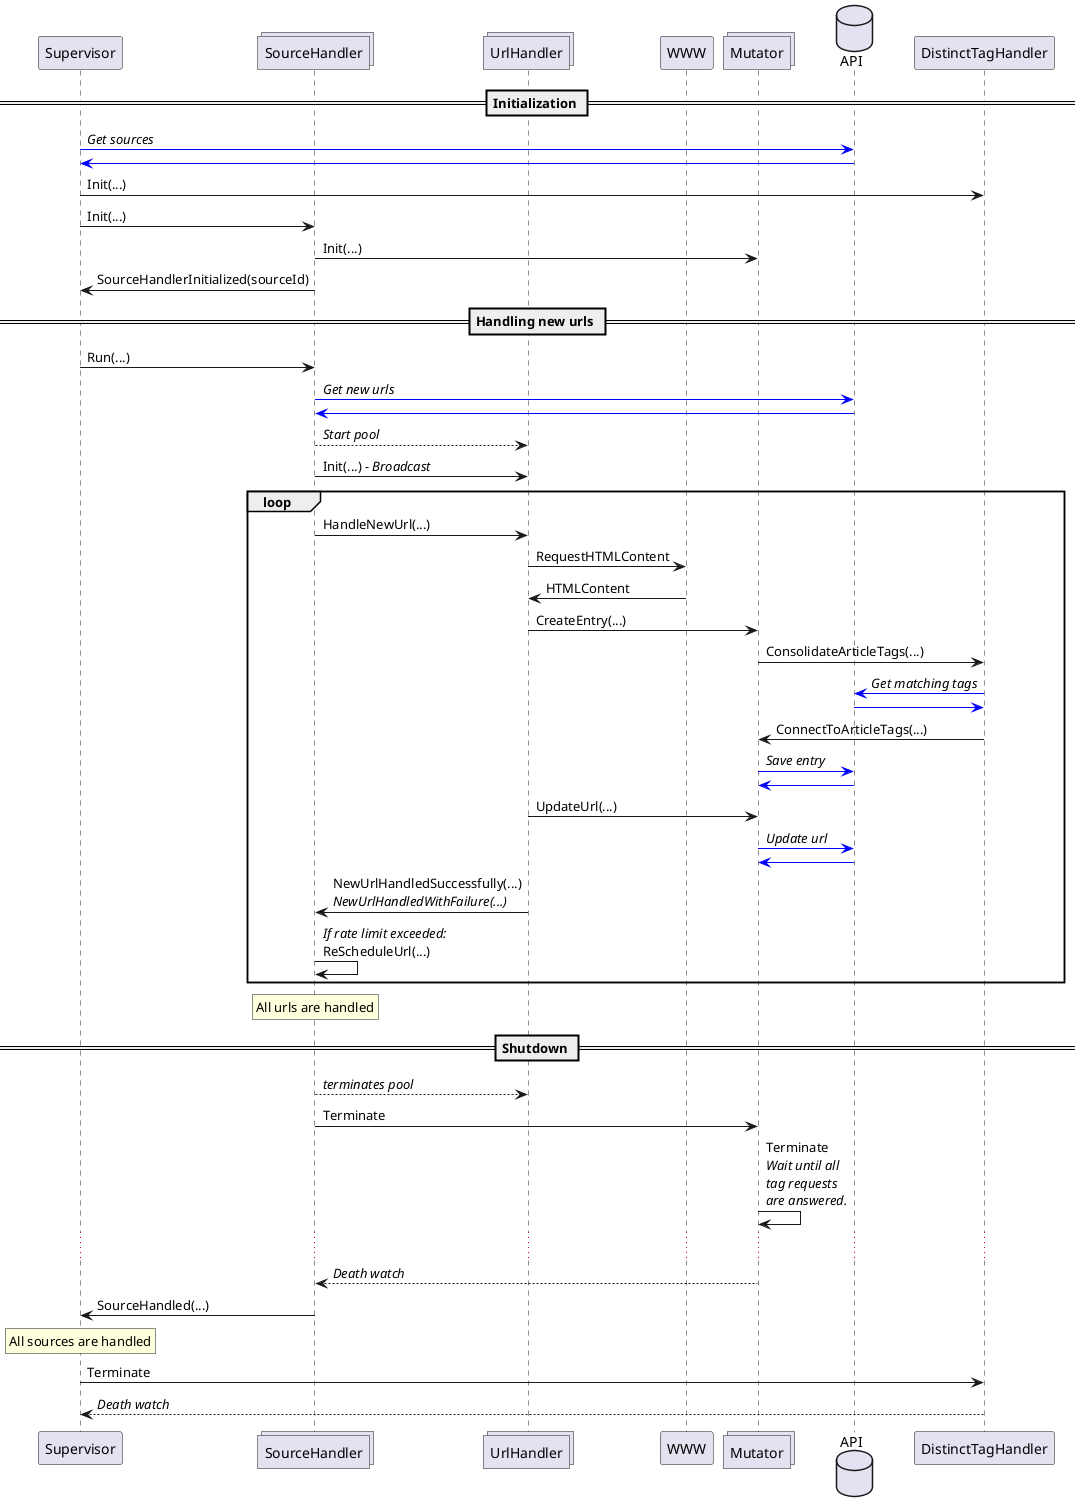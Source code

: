 @startuml
participant Supervisor
collections SourceHandler
collections UrlHandler
participant WWW
collections Mutator
database API


== Initialization ==
Supervisor -[#blue]> API: //Get sources//
API -[#blue]> Supervisor
Supervisor -> DistinctTagHandler: Init(...)
' TODO: Report Back from DistinctTagHandler

Supervisor -> SourceHandler: Init(...)
SourceHandler -> Mutator: Init(...)
' TODO: Mutator reports back
SourceHandler -> Supervisor: SourceHandlerInitialized(sourceId)

== Handling new urls ==
Supervisor -> SourceHandler: Run(...)
SourceHandler -[#blue]> API: //Get new urls//
' TODO: Report back, if there are no new urls to handle
API -[#blue]> SourceHandler
SourceHandler --> UrlHandler: //Start pool//
SourceHandler -> UrlHandler: Init(...) //- Broadcast//
' TODO: Report back from url handlers

loop
SourceHandler -> UrlHandler: HandleNewUrl(...)
UrlHandler -> WWW: RequestHTMLContent
WWW -> UrlHandler: HTMLContent

UrlHandler -> Mutator: CreateEntry(...)
Mutator -> DistinctTagHandler: ConsolidateArticleTags(...)
DistinctTagHandler -[#blue]> API: //Get matching tags//
API -[#blue]> DistinctTagHandler
DistinctTagHandler -> Mutator: ConnectToArticleTags(...)
Mutator -[#blue]> API: //Save entry//
API -[#blue]> Mutator
' TODO: Feed back about handled entry
UrlHandler -> Mutator: UpdateUrl(...)
Mutator -[#blue]> API: //Update url//
API -[#blue]> Mutator
' TODO: Feed back about handled url
UrlHandler -> SourceHandler: NewUrlHandledSuccessfully(...)\n//NewUrlHandledWithFailure(...)//

SourceHandler -> SourceHandler: //If rate limit exceeded://\nReScheduleUrl(...)
end loop

rnote over SourceHandler
    All urls are handled
endrnote

== Shutdown ==

SourceHandler --> UrlHandler: //terminates pool//
SourceHandler -> Mutator: Terminate
Mutator -> Mutator: Terminate\n//Wait until all//\n//tag requests//\n//are answered.//
...
Mutator --> SourceHandler: //Death watch//

SourceHandler -> Supervisor:SourceHandled(...)

rnote over Supervisor
    All sources are handled
endrnote
Supervisor -> DistinctTagHandler: Terminate
DistinctTagHandler --> Supervisor: //Death watch//

@enduml